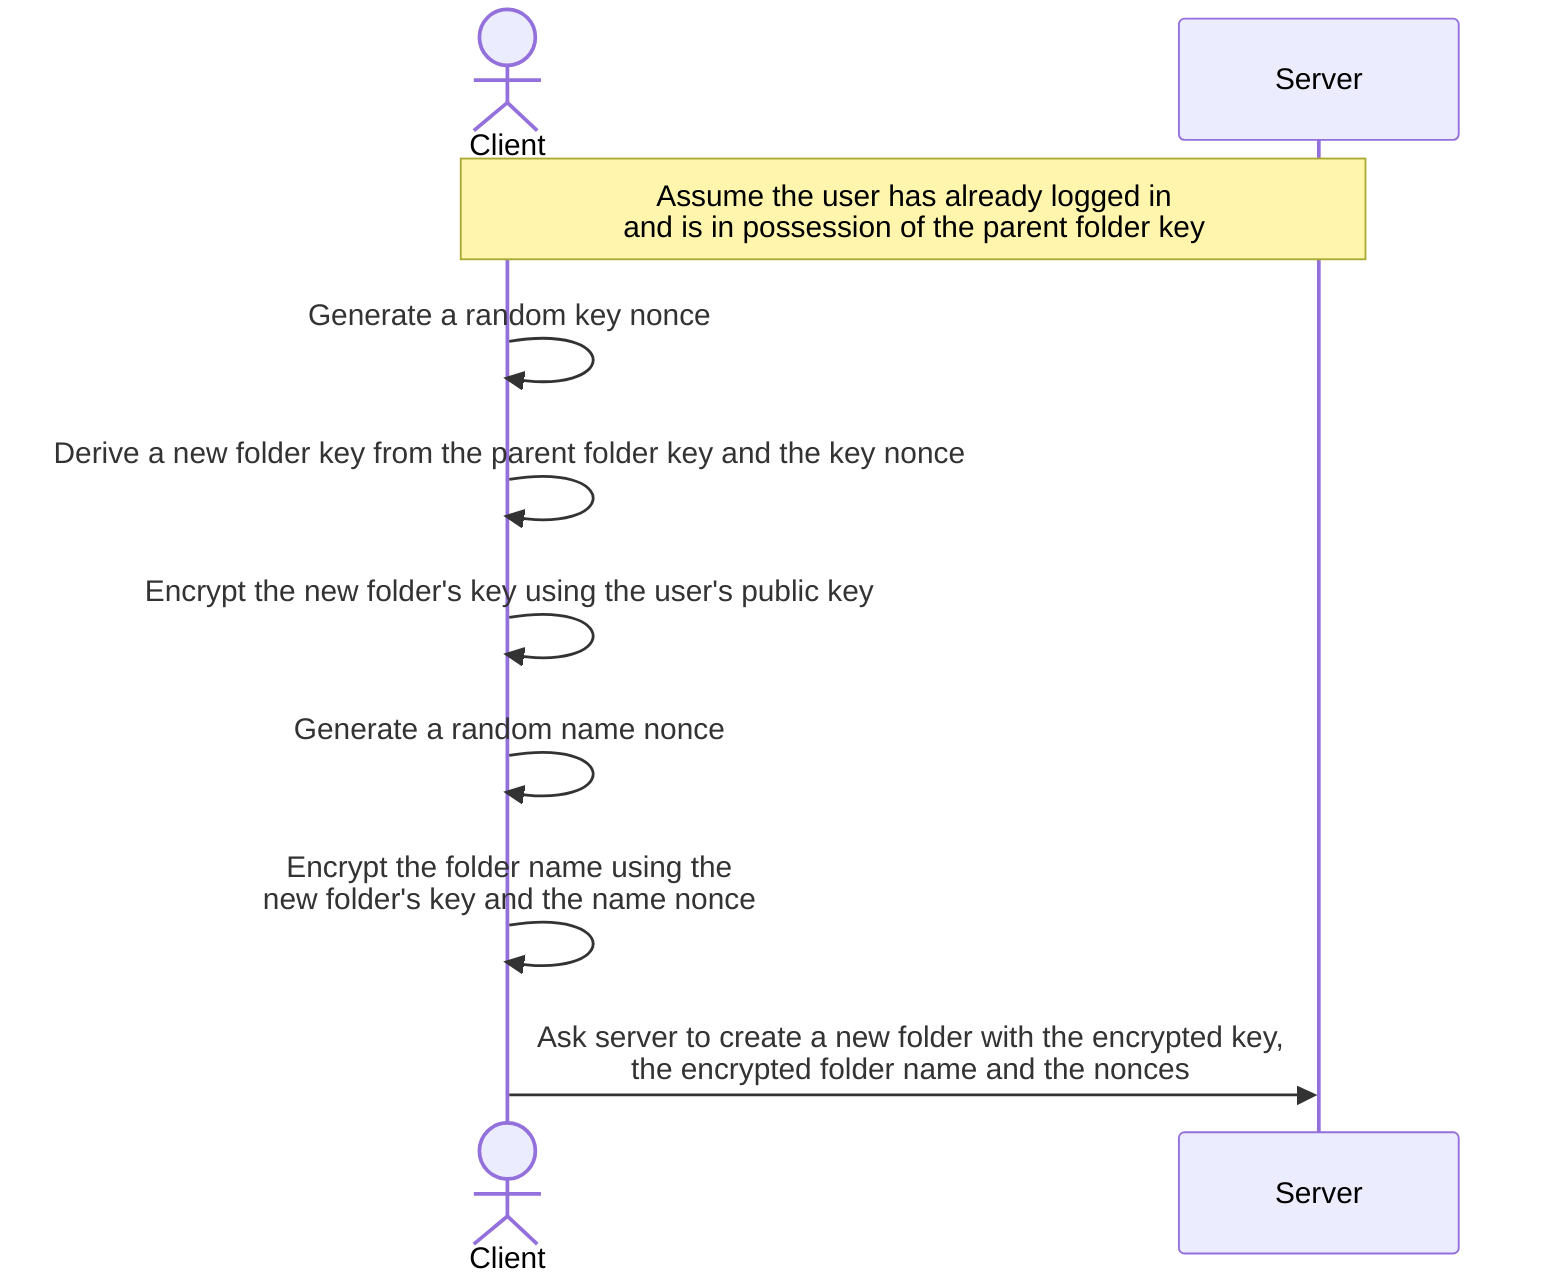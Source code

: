 sequenceDiagram
    actor C as Client
    participant S as Server

    note over C,S: Assume the user has already logged in <br> and is in possession of the parent folder key

    C->>C: Generate a random key nonce
    C->>C: Derive a new folder key from the parent folder key and the key nonce
    C->>C: Encrypt the new folder's key using the user's public key

    C->>C: Generate a random name nonce
    C->>C: Encrypt the folder name using the <br> new folder's key and the name nonce

    C->>S: Ask server to create a new folder with the encrypted key, <br> the encrypted folder name and the nonces